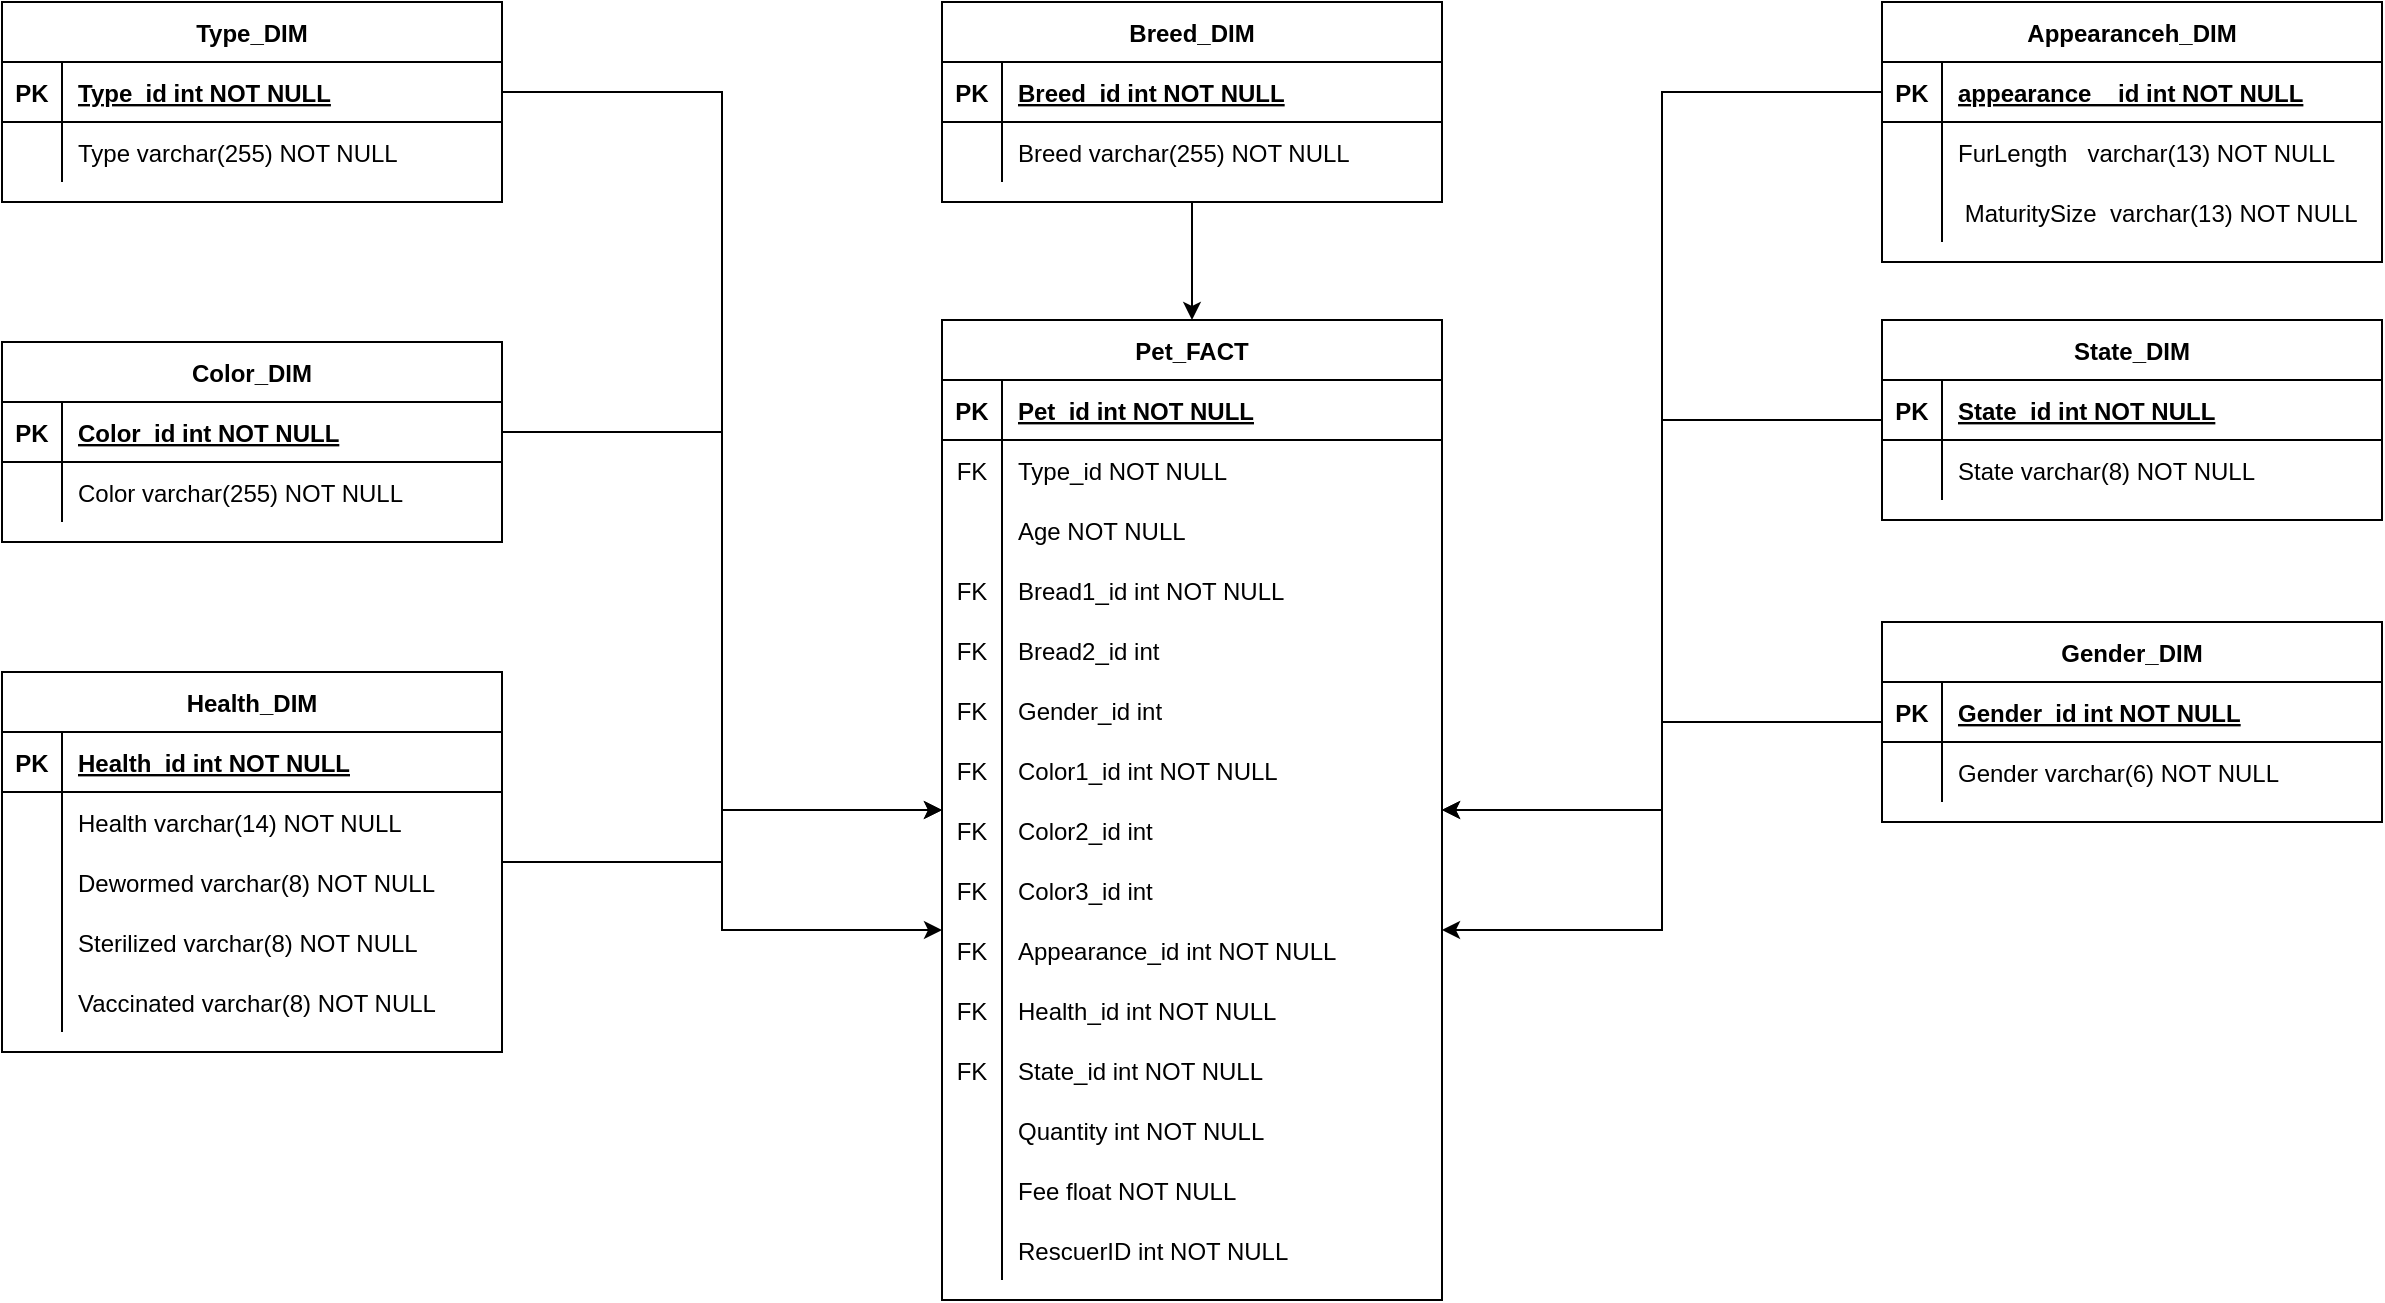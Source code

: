 <mxfile version="24.7.5">
  <diagram id="R2lEEEUBdFMjLlhIrx00" name="Page-1">
    <mxGraphModel dx="1290" dy="638" grid="1" gridSize="10" guides="1" tooltips="1" connect="1" arrows="1" fold="1" page="1" pageScale="1" pageWidth="850" pageHeight="1100" math="0" shadow="0" extFonts="Permanent Marker^https://fonts.googleapis.com/css?family=Permanent+Marker">
      <root>
        <mxCell id="0" />
        <mxCell id="1" parent="0" />
        <mxCell id="C-vyLk0tnHw3VtMMgP7b-23" value="Type_DIM" style="shape=table;startSize=30;container=1;collapsible=1;childLayout=tableLayout;fixedRows=1;rowLines=0;fontStyle=1;align=center;resizeLast=1;" parent="1" vertex="1">
          <mxGeometry x="120" y="120" width="250" height="100" as="geometry" />
        </mxCell>
        <mxCell id="C-vyLk0tnHw3VtMMgP7b-24" value="" style="shape=partialRectangle;collapsible=0;dropTarget=0;pointerEvents=0;fillColor=none;points=[[0,0.5],[1,0.5]];portConstraint=eastwest;top=0;left=0;right=0;bottom=1;" parent="C-vyLk0tnHw3VtMMgP7b-23" vertex="1">
          <mxGeometry y="30" width="250" height="30" as="geometry" />
        </mxCell>
        <mxCell id="C-vyLk0tnHw3VtMMgP7b-25" value="PK" style="shape=partialRectangle;overflow=hidden;connectable=0;fillColor=none;top=0;left=0;bottom=0;right=0;fontStyle=1;" parent="C-vyLk0tnHw3VtMMgP7b-24" vertex="1">
          <mxGeometry width="30" height="30" as="geometry">
            <mxRectangle width="30" height="30" as="alternateBounds" />
          </mxGeometry>
        </mxCell>
        <mxCell id="C-vyLk0tnHw3VtMMgP7b-26" value="Type_id int NOT NULL " style="shape=partialRectangle;overflow=hidden;connectable=0;fillColor=none;top=0;left=0;bottom=0;right=0;align=left;spacingLeft=6;fontStyle=5;" parent="C-vyLk0tnHw3VtMMgP7b-24" vertex="1">
          <mxGeometry x="30" width="220" height="30" as="geometry">
            <mxRectangle width="220" height="30" as="alternateBounds" />
          </mxGeometry>
        </mxCell>
        <mxCell id="C-vyLk0tnHw3VtMMgP7b-27" value="" style="shape=partialRectangle;collapsible=0;dropTarget=0;pointerEvents=0;fillColor=none;points=[[0,0.5],[1,0.5]];portConstraint=eastwest;top=0;left=0;right=0;bottom=0;" parent="C-vyLk0tnHw3VtMMgP7b-23" vertex="1">
          <mxGeometry y="60" width="250" height="30" as="geometry" />
        </mxCell>
        <mxCell id="C-vyLk0tnHw3VtMMgP7b-28" value="" style="shape=partialRectangle;overflow=hidden;connectable=0;fillColor=none;top=0;left=0;bottom=0;right=0;" parent="C-vyLk0tnHw3VtMMgP7b-27" vertex="1">
          <mxGeometry width="30" height="30" as="geometry">
            <mxRectangle width="30" height="30" as="alternateBounds" />
          </mxGeometry>
        </mxCell>
        <mxCell id="C-vyLk0tnHw3VtMMgP7b-29" value="Type varchar(255) NOT NULL" style="shape=partialRectangle;overflow=hidden;connectable=0;fillColor=none;top=0;left=0;bottom=0;right=0;align=left;spacingLeft=6;" parent="C-vyLk0tnHw3VtMMgP7b-27" vertex="1">
          <mxGeometry x="30" width="220" height="30" as="geometry">
            <mxRectangle width="220" height="30" as="alternateBounds" />
          </mxGeometry>
        </mxCell>
        <mxCell id="6Ek95U8u32_ljKrf8GFX-177" style="edgeStyle=orthogonalEdgeStyle;rounded=0;orthogonalLoop=1;jettySize=auto;html=1;" parent="1" source="6Ek95U8u32_ljKrf8GFX-4" target="6Ek95U8u32_ljKrf8GFX-74" edge="1">
          <mxGeometry relative="1" as="geometry" />
        </mxCell>
        <mxCell id="6Ek95U8u32_ljKrf8GFX-4" value="Breed_DIM" style="shape=table;startSize=30;container=1;collapsible=1;childLayout=tableLayout;fixedRows=1;rowLines=0;fontStyle=1;align=center;resizeLast=1;" parent="1" vertex="1">
          <mxGeometry x="590" y="120" width="250" height="100" as="geometry" />
        </mxCell>
        <mxCell id="6Ek95U8u32_ljKrf8GFX-5" value="" style="shape=partialRectangle;collapsible=0;dropTarget=0;pointerEvents=0;fillColor=none;points=[[0,0.5],[1,0.5]];portConstraint=eastwest;top=0;left=0;right=0;bottom=1;" parent="6Ek95U8u32_ljKrf8GFX-4" vertex="1">
          <mxGeometry y="30" width="250" height="30" as="geometry" />
        </mxCell>
        <mxCell id="6Ek95U8u32_ljKrf8GFX-6" value="PK" style="shape=partialRectangle;overflow=hidden;connectable=0;fillColor=none;top=0;left=0;bottom=0;right=0;fontStyle=1;" parent="6Ek95U8u32_ljKrf8GFX-5" vertex="1">
          <mxGeometry width="30" height="30" as="geometry">
            <mxRectangle width="30" height="30" as="alternateBounds" />
          </mxGeometry>
        </mxCell>
        <mxCell id="6Ek95U8u32_ljKrf8GFX-7" value="Breed_id int NOT NULL " style="shape=partialRectangle;overflow=hidden;connectable=0;fillColor=none;top=0;left=0;bottom=0;right=0;align=left;spacingLeft=6;fontStyle=5;" parent="6Ek95U8u32_ljKrf8GFX-5" vertex="1">
          <mxGeometry x="30" width="220" height="30" as="geometry">
            <mxRectangle width="220" height="30" as="alternateBounds" />
          </mxGeometry>
        </mxCell>
        <mxCell id="6Ek95U8u32_ljKrf8GFX-8" value="" style="shape=partialRectangle;collapsible=0;dropTarget=0;pointerEvents=0;fillColor=none;points=[[0,0.5],[1,0.5]];portConstraint=eastwest;top=0;left=0;right=0;bottom=0;" parent="6Ek95U8u32_ljKrf8GFX-4" vertex="1">
          <mxGeometry y="60" width="250" height="30" as="geometry" />
        </mxCell>
        <mxCell id="6Ek95U8u32_ljKrf8GFX-9" value="" style="shape=partialRectangle;overflow=hidden;connectable=0;fillColor=none;top=0;left=0;bottom=0;right=0;" parent="6Ek95U8u32_ljKrf8GFX-8" vertex="1">
          <mxGeometry width="30" height="30" as="geometry">
            <mxRectangle width="30" height="30" as="alternateBounds" />
          </mxGeometry>
        </mxCell>
        <mxCell id="6Ek95U8u32_ljKrf8GFX-10" value="Breed varchar(255) NOT NULL" style="shape=partialRectangle;overflow=hidden;connectable=0;fillColor=none;top=0;left=0;bottom=0;right=0;align=left;spacingLeft=6;" parent="6Ek95U8u32_ljKrf8GFX-8" vertex="1">
          <mxGeometry x="30" width="220" height="30" as="geometry">
            <mxRectangle width="220" height="30" as="alternateBounds" />
          </mxGeometry>
        </mxCell>
        <mxCell id="6Ek95U8u32_ljKrf8GFX-181" style="edgeStyle=orthogonalEdgeStyle;rounded=0;orthogonalLoop=1;jettySize=auto;html=1;" parent="1" source="6Ek95U8u32_ljKrf8GFX-11" target="6Ek95U8u32_ljKrf8GFX-74" edge="1">
          <mxGeometry relative="1" as="geometry" />
        </mxCell>
        <mxCell id="6Ek95U8u32_ljKrf8GFX-11" value="Gender_DIM" style="shape=table;startSize=30;container=1;collapsible=1;childLayout=tableLayout;fixedRows=1;rowLines=0;fontStyle=1;align=center;resizeLast=1;" parent="1" vertex="1">
          <mxGeometry x="1060" y="430" width="250" height="100" as="geometry" />
        </mxCell>
        <mxCell id="6Ek95U8u32_ljKrf8GFX-12" value="" style="shape=partialRectangle;collapsible=0;dropTarget=0;pointerEvents=0;fillColor=none;points=[[0,0.5],[1,0.5]];portConstraint=eastwest;top=0;left=0;right=0;bottom=1;" parent="6Ek95U8u32_ljKrf8GFX-11" vertex="1">
          <mxGeometry y="30" width="250" height="30" as="geometry" />
        </mxCell>
        <mxCell id="6Ek95U8u32_ljKrf8GFX-13" value="PK" style="shape=partialRectangle;overflow=hidden;connectable=0;fillColor=none;top=0;left=0;bottom=0;right=0;fontStyle=1;" parent="6Ek95U8u32_ljKrf8GFX-12" vertex="1">
          <mxGeometry width="30" height="30" as="geometry">
            <mxRectangle width="30" height="30" as="alternateBounds" />
          </mxGeometry>
        </mxCell>
        <mxCell id="6Ek95U8u32_ljKrf8GFX-14" value="Gender_id int NOT NULL " style="shape=partialRectangle;overflow=hidden;connectable=0;fillColor=none;top=0;left=0;bottom=0;right=0;align=left;spacingLeft=6;fontStyle=5;" parent="6Ek95U8u32_ljKrf8GFX-12" vertex="1">
          <mxGeometry x="30" width="220" height="30" as="geometry">
            <mxRectangle width="220" height="30" as="alternateBounds" />
          </mxGeometry>
        </mxCell>
        <mxCell id="6Ek95U8u32_ljKrf8GFX-15" value="" style="shape=partialRectangle;collapsible=0;dropTarget=0;pointerEvents=0;fillColor=none;points=[[0,0.5],[1,0.5]];portConstraint=eastwest;top=0;left=0;right=0;bottom=0;" parent="6Ek95U8u32_ljKrf8GFX-11" vertex="1">
          <mxGeometry y="60" width="250" height="30" as="geometry" />
        </mxCell>
        <mxCell id="6Ek95U8u32_ljKrf8GFX-16" value="" style="shape=partialRectangle;overflow=hidden;connectable=0;fillColor=none;top=0;left=0;bottom=0;right=0;" parent="6Ek95U8u32_ljKrf8GFX-15" vertex="1">
          <mxGeometry width="30" height="30" as="geometry">
            <mxRectangle width="30" height="30" as="alternateBounds" />
          </mxGeometry>
        </mxCell>
        <mxCell id="6Ek95U8u32_ljKrf8GFX-17" value="Gender varchar(6) NOT NULL" style="shape=partialRectangle;overflow=hidden;connectable=0;fillColor=none;top=0;left=0;bottom=0;right=0;align=left;spacingLeft=6;" parent="6Ek95U8u32_ljKrf8GFX-15" vertex="1">
          <mxGeometry x="30" width="220" height="30" as="geometry">
            <mxRectangle width="220" height="30" as="alternateBounds" />
          </mxGeometry>
        </mxCell>
        <mxCell id="6Ek95U8u32_ljKrf8GFX-18" value="Color_DIM" style="shape=table;startSize=30;container=1;collapsible=1;childLayout=tableLayout;fixedRows=1;rowLines=0;fontStyle=1;align=center;resizeLast=1;" parent="1" vertex="1">
          <mxGeometry x="120" y="290" width="250" height="100" as="geometry" />
        </mxCell>
        <mxCell id="6Ek95U8u32_ljKrf8GFX-19" value="" style="shape=partialRectangle;collapsible=0;dropTarget=0;pointerEvents=0;fillColor=none;points=[[0,0.5],[1,0.5]];portConstraint=eastwest;top=0;left=0;right=0;bottom=1;" parent="6Ek95U8u32_ljKrf8GFX-18" vertex="1">
          <mxGeometry y="30" width="250" height="30" as="geometry" />
        </mxCell>
        <mxCell id="6Ek95U8u32_ljKrf8GFX-20" value="PK" style="shape=partialRectangle;overflow=hidden;connectable=0;fillColor=none;top=0;left=0;bottom=0;right=0;fontStyle=1;" parent="6Ek95U8u32_ljKrf8GFX-19" vertex="1">
          <mxGeometry width="30" height="30" as="geometry">
            <mxRectangle width="30" height="30" as="alternateBounds" />
          </mxGeometry>
        </mxCell>
        <mxCell id="6Ek95U8u32_ljKrf8GFX-21" value="Color_id int NOT NULL " style="shape=partialRectangle;overflow=hidden;connectable=0;fillColor=none;top=0;left=0;bottom=0;right=0;align=left;spacingLeft=6;fontStyle=5;" parent="6Ek95U8u32_ljKrf8GFX-19" vertex="1">
          <mxGeometry x="30" width="220" height="30" as="geometry">
            <mxRectangle width="220" height="30" as="alternateBounds" />
          </mxGeometry>
        </mxCell>
        <mxCell id="6Ek95U8u32_ljKrf8GFX-22" value="" style="shape=partialRectangle;collapsible=0;dropTarget=0;pointerEvents=0;fillColor=none;points=[[0,0.5],[1,0.5]];portConstraint=eastwest;top=0;left=0;right=0;bottom=0;" parent="6Ek95U8u32_ljKrf8GFX-18" vertex="1">
          <mxGeometry y="60" width="250" height="30" as="geometry" />
        </mxCell>
        <mxCell id="6Ek95U8u32_ljKrf8GFX-23" value="" style="shape=partialRectangle;overflow=hidden;connectable=0;fillColor=none;top=0;left=0;bottom=0;right=0;" parent="6Ek95U8u32_ljKrf8GFX-22" vertex="1">
          <mxGeometry width="30" height="30" as="geometry">
            <mxRectangle width="30" height="30" as="alternateBounds" />
          </mxGeometry>
        </mxCell>
        <mxCell id="6Ek95U8u32_ljKrf8GFX-24" value="Color varchar(255) NOT NULL" style="shape=partialRectangle;overflow=hidden;connectable=0;fillColor=none;top=0;left=0;bottom=0;right=0;align=left;spacingLeft=6;" parent="6Ek95U8u32_ljKrf8GFX-22" vertex="1">
          <mxGeometry x="30" width="220" height="30" as="geometry">
            <mxRectangle width="220" height="30" as="alternateBounds" />
          </mxGeometry>
        </mxCell>
        <mxCell id="6Ek95U8u32_ljKrf8GFX-32" value="Appearanceh_DIM" style="shape=table;startSize=30;container=1;collapsible=1;childLayout=tableLayout;fixedRows=1;rowLines=0;fontStyle=1;align=center;resizeLast=1;" parent="1" vertex="1">
          <mxGeometry x="1060" y="120" width="250" height="130" as="geometry" />
        </mxCell>
        <mxCell id="6Ek95U8u32_ljKrf8GFX-33" value="" style="shape=partialRectangle;collapsible=0;dropTarget=0;pointerEvents=0;fillColor=none;points=[[0,0.5],[1,0.5]];portConstraint=eastwest;top=0;left=0;right=0;bottom=1;" parent="6Ek95U8u32_ljKrf8GFX-32" vertex="1">
          <mxGeometry y="30" width="250" height="30" as="geometry" />
        </mxCell>
        <mxCell id="6Ek95U8u32_ljKrf8GFX-34" value="PK" style="shape=partialRectangle;overflow=hidden;connectable=0;fillColor=none;top=0;left=0;bottom=0;right=0;fontStyle=1;" parent="6Ek95U8u32_ljKrf8GFX-33" vertex="1">
          <mxGeometry width="30" height="30" as="geometry">
            <mxRectangle width="30" height="30" as="alternateBounds" />
          </mxGeometry>
        </mxCell>
        <mxCell id="6Ek95U8u32_ljKrf8GFX-35" value="appearance  _id int NOT NULL " style="shape=partialRectangle;overflow=hidden;connectable=0;fillColor=none;top=0;left=0;bottom=0;right=0;align=left;spacingLeft=6;fontStyle=5;" parent="6Ek95U8u32_ljKrf8GFX-33" vertex="1">
          <mxGeometry x="30" width="220" height="30" as="geometry">
            <mxRectangle width="220" height="30" as="alternateBounds" />
          </mxGeometry>
        </mxCell>
        <mxCell id="6Ek95U8u32_ljKrf8GFX-36" value="" style="shape=partialRectangle;collapsible=0;dropTarget=0;pointerEvents=0;fillColor=none;points=[[0,0.5],[1,0.5]];portConstraint=eastwest;top=0;left=0;right=0;bottom=0;" parent="6Ek95U8u32_ljKrf8GFX-32" vertex="1">
          <mxGeometry y="60" width="250" height="30" as="geometry" />
        </mxCell>
        <mxCell id="6Ek95U8u32_ljKrf8GFX-37" value="" style="shape=partialRectangle;overflow=hidden;connectable=0;fillColor=none;top=0;left=0;bottom=0;right=0;" parent="6Ek95U8u32_ljKrf8GFX-36" vertex="1">
          <mxGeometry width="30" height="30" as="geometry">
            <mxRectangle width="30" height="30" as="alternateBounds" />
          </mxGeometry>
        </mxCell>
        <mxCell id="6Ek95U8u32_ljKrf8GFX-38" value="FurLength   varchar(13) NOT NULL" style="shape=partialRectangle;overflow=hidden;connectable=0;fillColor=none;top=0;left=0;bottom=0;right=0;align=left;spacingLeft=6;" parent="6Ek95U8u32_ljKrf8GFX-36" vertex="1">
          <mxGeometry x="30" width="220" height="30" as="geometry">
            <mxRectangle width="220" height="30" as="alternateBounds" />
          </mxGeometry>
        </mxCell>
        <mxCell id="VVNdpGiq6MqpgG6jhERR-14" value="" style="shape=partialRectangle;collapsible=0;dropTarget=0;pointerEvents=0;fillColor=none;points=[[0,0.5],[1,0.5]];portConstraint=eastwest;top=0;left=0;right=0;bottom=0;" parent="6Ek95U8u32_ljKrf8GFX-32" vertex="1">
          <mxGeometry y="90" width="250" height="30" as="geometry" />
        </mxCell>
        <mxCell id="VVNdpGiq6MqpgG6jhERR-15" value="" style="shape=partialRectangle;overflow=hidden;connectable=0;fillColor=none;top=0;left=0;bottom=0;right=0;" parent="VVNdpGiq6MqpgG6jhERR-14" vertex="1">
          <mxGeometry width="30" height="30" as="geometry">
            <mxRectangle width="30" height="30" as="alternateBounds" />
          </mxGeometry>
        </mxCell>
        <mxCell id="VVNdpGiq6MqpgG6jhERR-16" value=" MaturitySize  varchar(13) NOT NULL" style="shape=partialRectangle;overflow=hidden;connectable=0;fillColor=none;top=0;left=0;bottom=0;right=0;align=left;spacingLeft=6;" parent="VVNdpGiq6MqpgG6jhERR-14" vertex="1">
          <mxGeometry x="30" width="220" height="30" as="geometry">
            <mxRectangle width="220" height="30" as="alternateBounds" />
          </mxGeometry>
        </mxCell>
        <mxCell id="6Ek95U8u32_ljKrf8GFX-175" style="edgeStyle=orthogonalEdgeStyle;rounded=0;orthogonalLoop=1;jettySize=auto;html=1;" parent="1" source="6Ek95U8u32_ljKrf8GFX-60" target="6Ek95U8u32_ljKrf8GFX-74" edge="1">
          <mxGeometry relative="1" as="geometry" />
        </mxCell>
        <mxCell id="6Ek95U8u32_ljKrf8GFX-60" value="Health_DIM" style="shape=table;startSize=30;container=1;collapsible=1;childLayout=tableLayout;fixedRows=1;rowLines=0;fontStyle=1;align=center;resizeLast=1;" parent="1" vertex="1">
          <mxGeometry x="120" y="455" width="250" height="190" as="geometry" />
        </mxCell>
        <mxCell id="6Ek95U8u32_ljKrf8GFX-61" value="" style="shape=partialRectangle;collapsible=0;dropTarget=0;pointerEvents=0;fillColor=none;points=[[0,0.5],[1,0.5]];portConstraint=eastwest;top=0;left=0;right=0;bottom=1;" parent="6Ek95U8u32_ljKrf8GFX-60" vertex="1">
          <mxGeometry y="30" width="250" height="30" as="geometry" />
        </mxCell>
        <mxCell id="6Ek95U8u32_ljKrf8GFX-62" value="PK" style="shape=partialRectangle;overflow=hidden;connectable=0;fillColor=none;top=0;left=0;bottom=0;right=0;fontStyle=1;" parent="6Ek95U8u32_ljKrf8GFX-61" vertex="1">
          <mxGeometry width="30" height="30" as="geometry">
            <mxRectangle width="30" height="30" as="alternateBounds" />
          </mxGeometry>
        </mxCell>
        <mxCell id="6Ek95U8u32_ljKrf8GFX-63" value="Health_id int NOT NULL " style="shape=partialRectangle;overflow=hidden;connectable=0;fillColor=none;top=0;left=0;bottom=0;right=0;align=left;spacingLeft=6;fontStyle=5;" parent="6Ek95U8u32_ljKrf8GFX-61" vertex="1">
          <mxGeometry x="30" width="220" height="30" as="geometry">
            <mxRectangle width="220" height="30" as="alternateBounds" />
          </mxGeometry>
        </mxCell>
        <mxCell id="6Ek95U8u32_ljKrf8GFX-64" value="" style="shape=partialRectangle;collapsible=0;dropTarget=0;pointerEvents=0;fillColor=none;points=[[0,0.5],[1,0.5]];portConstraint=eastwest;top=0;left=0;right=0;bottom=0;" parent="6Ek95U8u32_ljKrf8GFX-60" vertex="1">
          <mxGeometry y="60" width="250" height="30" as="geometry" />
        </mxCell>
        <mxCell id="6Ek95U8u32_ljKrf8GFX-65" value="" style="shape=partialRectangle;overflow=hidden;connectable=0;fillColor=none;top=0;left=0;bottom=0;right=0;" parent="6Ek95U8u32_ljKrf8GFX-64" vertex="1">
          <mxGeometry width="30" height="30" as="geometry">
            <mxRectangle width="30" height="30" as="alternateBounds" />
          </mxGeometry>
        </mxCell>
        <mxCell id="6Ek95U8u32_ljKrf8GFX-66" value="Health varchar(14) NOT NULL" style="shape=partialRectangle;overflow=hidden;connectable=0;fillColor=none;top=0;left=0;bottom=0;right=0;align=left;spacingLeft=6;" parent="6Ek95U8u32_ljKrf8GFX-64" vertex="1">
          <mxGeometry x="30" width="220" height="30" as="geometry">
            <mxRectangle width="220" height="30" as="alternateBounds" />
          </mxGeometry>
        </mxCell>
        <mxCell id="VVNdpGiq6MqpgG6jhERR-1" value="" style="shape=partialRectangle;collapsible=0;dropTarget=0;pointerEvents=0;fillColor=none;points=[[0,0.5],[1,0.5]];portConstraint=eastwest;top=0;left=0;right=0;bottom=0;" parent="6Ek95U8u32_ljKrf8GFX-60" vertex="1">
          <mxGeometry y="90" width="250" height="30" as="geometry" />
        </mxCell>
        <mxCell id="VVNdpGiq6MqpgG6jhERR-2" value="" style="shape=partialRectangle;overflow=hidden;connectable=0;fillColor=none;top=0;left=0;bottom=0;right=0;" parent="VVNdpGiq6MqpgG6jhERR-1" vertex="1">
          <mxGeometry width="30" height="30" as="geometry">
            <mxRectangle width="30" height="30" as="alternateBounds" />
          </mxGeometry>
        </mxCell>
        <mxCell id="VVNdpGiq6MqpgG6jhERR-3" value="Dewormed varchar(8) NOT NULL" style="shape=partialRectangle;overflow=hidden;connectable=0;fillColor=none;top=0;left=0;bottom=0;right=0;align=left;spacingLeft=6;" parent="VVNdpGiq6MqpgG6jhERR-1" vertex="1">
          <mxGeometry x="30" width="220" height="30" as="geometry">
            <mxRectangle width="220" height="30" as="alternateBounds" />
          </mxGeometry>
        </mxCell>
        <mxCell id="VVNdpGiq6MqpgG6jhERR-4" value="" style="shape=partialRectangle;collapsible=0;dropTarget=0;pointerEvents=0;fillColor=none;points=[[0,0.5],[1,0.5]];portConstraint=eastwest;top=0;left=0;right=0;bottom=0;" parent="6Ek95U8u32_ljKrf8GFX-60" vertex="1">
          <mxGeometry y="120" width="250" height="30" as="geometry" />
        </mxCell>
        <mxCell id="VVNdpGiq6MqpgG6jhERR-5" value="" style="shape=partialRectangle;overflow=hidden;connectable=0;fillColor=none;top=0;left=0;bottom=0;right=0;" parent="VVNdpGiq6MqpgG6jhERR-4" vertex="1">
          <mxGeometry width="30" height="30" as="geometry">
            <mxRectangle width="30" height="30" as="alternateBounds" />
          </mxGeometry>
        </mxCell>
        <mxCell id="VVNdpGiq6MqpgG6jhERR-6" value="Sterilized varchar(8) NOT NULL" style="shape=partialRectangle;overflow=hidden;connectable=0;fillColor=none;top=0;left=0;bottom=0;right=0;align=left;spacingLeft=6;" parent="VVNdpGiq6MqpgG6jhERR-4" vertex="1">
          <mxGeometry x="30" width="220" height="30" as="geometry">
            <mxRectangle width="220" height="30" as="alternateBounds" />
          </mxGeometry>
        </mxCell>
        <mxCell id="VVNdpGiq6MqpgG6jhERR-18" value="" style="shape=partialRectangle;collapsible=0;dropTarget=0;pointerEvents=0;fillColor=none;points=[[0,0.5],[1,0.5]];portConstraint=eastwest;top=0;left=0;right=0;bottom=0;" parent="6Ek95U8u32_ljKrf8GFX-60" vertex="1">
          <mxGeometry y="150" width="250" height="30" as="geometry" />
        </mxCell>
        <mxCell id="VVNdpGiq6MqpgG6jhERR-19" value="" style="shape=partialRectangle;overflow=hidden;connectable=0;fillColor=none;top=0;left=0;bottom=0;right=0;" parent="VVNdpGiq6MqpgG6jhERR-18" vertex="1">
          <mxGeometry width="30" height="30" as="geometry">
            <mxRectangle width="30" height="30" as="alternateBounds" />
          </mxGeometry>
        </mxCell>
        <mxCell id="VVNdpGiq6MqpgG6jhERR-20" value="Vaccinated varchar(8) NOT NULL" style="shape=partialRectangle;overflow=hidden;connectable=0;fillColor=none;top=0;left=0;bottom=0;right=0;align=left;spacingLeft=6;" parent="VVNdpGiq6MqpgG6jhERR-18" vertex="1">
          <mxGeometry x="30" width="220" height="30" as="geometry">
            <mxRectangle width="220" height="30" as="alternateBounds" />
          </mxGeometry>
        </mxCell>
        <mxCell id="VVNdpGiq6MqpgG6jhERR-17" style="edgeStyle=orthogonalEdgeStyle;rounded=0;orthogonalLoop=1;jettySize=auto;html=1;" parent="1" source="6Ek95U8u32_ljKrf8GFX-67" target="6Ek95U8u32_ljKrf8GFX-74" edge="1">
          <mxGeometry relative="1" as="geometry" />
        </mxCell>
        <mxCell id="6Ek95U8u32_ljKrf8GFX-67" value="State_DIM" style="shape=table;startSize=30;container=1;collapsible=1;childLayout=tableLayout;fixedRows=1;rowLines=0;fontStyle=1;align=center;resizeLast=1;" parent="1" vertex="1">
          <mxGeometry x="1060" y="279" width="250" height="100" as="geometry" />
        </mxCell>
        <mxCell id="6Ek95U8u32_ljKrf8GFX-68" value="" style="shape=partialRectangle;collapsible=0;dropTarget=0;pointerEvents=0;fillColor=none;points=[[0,0.5],[1,0.5]];portConstraint=eastwest;top=0;left=0;right=0;bottom=1;" parent="6Ek95U8u32_ljKrf8GFX-67" vertex="1">
          <mxGeometry y="30" width="250" height="30" as="geometry" />
        </mxCell>
        <mxCell id="6Ek95U8u32_ljKrf8GFX-69" value="PK" style="shape=partialRectangle;overflow=hidden;connectable=0;fillColor=none;top=0;left=0;bottom=0;right=0;fontStyle=1;" parent="6Ek95U8u32_ljKrf8GFX-68" vertex="1">
          <mxGeometry width="30" height="30" as="geometry">
            <mxRectangle width="30" height="30" as="alternateBounds" />
          </mxGeometry>
        </mxCell>
        <mxCell id="6Ek95U8u32_ljKrf8GFX-70" value="State_id int NOT NULL " style="shape=partialRectangle;overflow=hidden;connectable=0;fillColor=none;top=0;left=0;bottom=0;right=0;align=left;spacingLeft=6;fontStyle=5;" parent="6Ek95U8u32_ljKrf8GFX-68" vertex="1">
          <mxGeometry x="30" width="220" height="30" as="geometry">
            <mxRectangle width="220" height="30" as="alternateBounds" />
          </mxGeometry>
        </mxCell>
        <mxCell id="6Ek95U8u32_ljKrf8GFX-71" value="" style="shape=partialRectangle;collapsible=0;dropTarget=0;pointerEvents=0;fillColor=none;points=[[0,0.5],[1,0.5]];portConstraint=eastwest;top=0;left=0;right=0;bottom=0;" parent="6Ek95U8u32_ljKrf8GFX-67" vertex="1">
          <mxGeometry y="60" width="250" height="30" as="geometry" />
        </mxCell>
        <mxCell id="6Ek95U8u32_ljKrf8GFX-72" value="" style="shape=partialRectangle;overflow=hidden;connectable=0;fillColor=none;top=0;left=0;bottom=0;right=0;" parent="6Ek95U8u32_ljKrf8GFX-71" vertex="1">
          <mxGeometry width="30" height="30" as="geometry">
            <mxRectangle width="30" height="30" as="alternateBounds" />
          </mxGeometry>
        </mxCell>
        <mxCell id="6Ek95U8u32_ljKrf8GFX-73" value="State varchar(8) NOT NULL" style="shape=partialRectangle;overflow=hidden;connectable=0;fillColor=none;top=0;left=0;bottom=0;right=0;align=left;spacingLeft=6;" parent="6Ek95U8u32_ljKrf8GFX-71" vertex="1">
          <mxGeometry x="30" width="220" height="30" as="geometry">
            <mxRectangle width="220" height="30" as="alternateBounds" />
          </mxGeometry>
        </mxCell>
        <mxCell id="6Ek95U8u32_ljKrf8GFX-74" value="Pet_FACT" style="shape=table;startSize=30;container=1;collapsible=1;childLayout=tableLayout;fixedRows=1;rowLines=0;fontStyle=1;align=center;resizeLast=1;" parent="1" vertex="1">
          <mxGeometry x="590" y="279" width="250" height="490" as="geometry" />
        </mxCell>
        <mxCell id="6Ek95U8u32_ljKrf8GFX-75" value="" style="shape=partialRectangle;collapsible=0;dropTarget=0;pointerEvents=0;fillColor=none;points=[[0,0.5],[1,0.5]];portConstraint=eastwest;top=0;left=0;right=0;bottom=1;" parent="6Ek95U8u32_ljKrf8GFX-74" vertex="1">
          <mxGeometry y="30" width="250" height="30" as="geometry" />
        </mxCell>
        <mxCell id="6Ek95U8u32_ljKrf8GFX-76" value="PK" style="shape=partialRectangle;overflow=hidden;connectable=0;fillColor=none;top=0;left=0;bottom=0;right=0;fontStyle=1;" parent="6Ek95U8u32_ljKrf8GFX-75" vertex="1">
          <mxGeometry width="30" height="30" as="geometry">
            <mxRectangle width="30" height="30" as="alternateBounds" />
          </mxGeometry>
        </mxCell>
        <mxCell id="6Ek95U8u32_ljKrf8GFX-77" value="Pet_id int NOT NULL " style="shape=partialRectangle;overflow=hidden;connectable=0;fillColor=none;top=0;left=0;bottom=0;right=0;align=left;spacingLeft=6;fontStyle=5;" parent="6Ek95U8u32_ljKrf8GFX-75" vertex="1">
          <mxGeometry x="30" width="220" height="30" as="geometry">
            <mxRectangle width="220" height="30" as="alternateBounds" />
          </mxGeometry>
        </mxCell>
        <mxCell id="6Ek95U8u32_ljKrf8GFX-78" value="" style="shape=partialRectangle;collapsible=0;dropTarget=0;pointerEvents=0;fillColor=none;points=[[0,0.5],[1,0.5]];portConstraint=eastwest;top=0;left=0;right=0;bottom=0;" parent="6Ek95U8u32_ljKrf8GFX-74" vertex="1">
          <mxGeometry y="60" width="250" height="30" as="geometry" />
        </mxCell>
        <mxCell id="6Ek95U8u32_ljKrf8GFX-79" value="FK" style="shape=partialRectangle;overflow=hidden;connectable=0;fillColor=none;top=0;left=0;bottom=0;right=0;" parent="6Ek95U8u32_ljKrf8GFX-78" vertex="1">
          <mxGeometry width="30" height="30" as="geometry">
            <mxRectangle width="30" height="30" as="alternateBounds" />
          </mxGeometry>
        </mxCell>
        <mxCell id="6Ek95U8u32_ljKrf8GFX-80" value="Type_id NOT NULL" style="shape=partialRectangle;overflow=hidden;connectable=0;fillColor=none;top=0;left=0;bottom=0;right=0;align=left;spacingLeft=6;" parent="6Ek95U8u32_ljKrf8GFX-78" vertex="1">
          <mxGeometry x="30" width="220" height="30" as="geometry">
            <mxRectangle width="220" height="30" as="alternateBounds" />
          </mxGeometry>
        </mxCell>
        <mxCell id="6Ek95U8u32_ljKrf8GFX-81" value="" style="shape=partialRectangle;collapsible=0;dropTarget=0;pointerEvents=0;fillColor=none;points=[[0,0.5],[1,0.5]];portConstraint=eastwest;top=0;left=0;right=0;bottom=0;" parent="6Ek95U8u32_ljKrf8GFX-74" vertex="1">
          <mxGeometry y="90" width="250" height="30" as="geometry" />
        </mxCell>
        <mxCell id="6Ek95U8u32_ljKrf8GFX-82" value="" style="shape=partialRectangle;overflow=hidden;connectable=0;fillColor=none;top=0;left=0;bottom=0;right=0;" parent="6Ek95U8u32_ljKrf8GFX-81" vertex="1">
          <mxGeometry width="30" height="30" as="geometry">
            <mxRectangle width="30" height="30" as="alternateBounds" />
          </mxGeometry>
        </mxCell>
        <mxCell id="6Ek95U8u32_ljKrf8GFX-83" value="Age NOT NULL" style="shape=partialRectangle;overflow=hidden;connectable=0;fillColor=none;top=0;left=0;bottom=0;right=0;align=left;spacingLeft=6;" parent="6Ek95U8u32_ljKrf8GFX-81" vertex="1">
          <mxGeometry x="30" width="220" height="30" as="geometry">
            <mxRectangle width="220" height="30" as="alternateBounds" />
          </mxGeometry>
        </mxCell>
        <mxCell id="6Ek95U8u32_ljKrf8GFX-84" value="" style="shape=partialRectangle;collapsible=0;dropTarget=0;pointerEvents=0;fillColor=none;points=[[0,0.5],[1,0.5]];portConstraint=eastwest;top=0;left=0;right=0;bottom=0;" parent="6Ek95U8u32_ljKrf8GFX-74" vertex="1">
          <mxGeometry y="120" width="250" height="30" as="geometry" />
        </mxCell>
        <mxCell id="6Ek95U8u32_ljKrf8GFX-85" value="FK" style="shape=partialRectangle;overflow=hidden;connectable=0;fillColor=none;top=0;left=0;bottom=0;right=0;" parent="6Ek95U8u32_ljKrf8GFX-84" vertex="1">
          <mxGeometry width="30" height="30" as="geometry">
            <mxRectangle width="30" height="30" as="alternateBounds" />
          </mxGeometry>
        </mxCell>
        <mxCell id="6Ek95U8u32_ljKrf8GFX-86" value="Bread1_id int NOT NULL" style="shape=partialRectangle;overflow=hidden;connectable=0;fillColor=none;top=0;left=0;bottom=0;right=0;align=left;spacingLeft=6;" parent="6Ek95U8u32_ljKrf8GFX-84" vertex="1">
          <mxGeometry x="30" width="220" height="30" as="geometry">
            <mxRectangle width="220" height="30" as="alternateBounds" />
          </mxGeometry>
        </mxCell>
        <mxCell id="6Ek95U8u32_ljKrf8GFX-87" value="" style="shape=partialRectangle;collapsible=0;dropTarget=0;pointerEvents=0;fillColor=none;points=[[0,0.5],[1,0.5]];portConstraint=eastwest;top=0;left=0;right=0;bottom=0;" parent="6Ek95U8u32_ljKrf8GFX-74" vertex="1">
          <mxGeometry y="150" width="250" height="30" as="geometry" />
        </mxCell>
        <mxCell id="6Ek95U8u32_ljKrf8GFX-88" value="FK" style="shape=partialRectangle;overflow=hidden;connectable=0;fillColor=none;top=0;left=0;bottom=0;right=0;" parent="6Ek95U8u32_ljKrf8GFX-87" vertex="1">
          <mxGeometry width="30" height="30" as="geometry">
            <mxRectangle width="30" height="30" as="alternateBounds" />
          </mxGeometry>
        </mxCell>
        <mxCell id="6Ek95U8u32_ljKrf8GFX-89" value="Bread2_id int " style="shape=partialRectangle;overflow=hidden;connectable=0;fillColor=none;top=0;left=0;bottom=0;right=0;align=left;spacingLeft=6;" parent="6Ek95U8u32_ljKrf8GFX-87" vertex="1">
          <mxGeometry x="30" width="220" height="30" as="geometry">
            <mxRectangle width="220" height="30" as="alternateBounds" />
          </mxGeometry>
        </mxCell>
        <mxCell id="6Ek95U8u32_ljKrf8GFX-90" value="" style="shape=partialRectangle;collapsible=0;dropTarget=0;pointerEvents=0;fillColor=none;points=[[0,0.5],[1,0.5]];portConstraint=eastwest;top=0;left=0;right=0;bottom=0;" parent="6Ek95U8u32_ljKrf8GFX-74" vertex="1">
          <mxGeometry y="180" width="250" height="30" as="geometry" />
        </mxCell>
        <mxCell id="6Ek95U8u32_ljKrf8GFX-91" value="FK" style="shape=partialRectangle;overflow=hidden;connectable=0;fillColor=none;top=0;left=0;bottom=0;right=0;" parent="6Ek95U8u32_ljKrf8GFX-90" vertex="1">
          <mxGeometry width="30" height="30" as="geometry">
            <mxRectangle width="30" height="30" as="alternateBounds" />
          </mxGeometry>
        </mxCell>
        <mxCell id="6Ek95U8u32_ljKrf8GFX-92" value="Gender_id int " style="shape=partialRectangle;overflow=hidden;connectable=0;fillColor=none;top=0;left=0;bottom=0;right=0;align=left;spacingLeft=6;" parent="6Ek95U8u32_ljKrf8GFX-90" vertex="1">
          <mxGeometry x="30" width="220" height="30" as="geometry">
            <mxRectangle width="220" height="30" as="alternateBounds" />
          </mxGeometry>
        </mxCell>
        <mxCell id="6Ek95U8u32_ljKrf8GFX-93" value="" style="shape=partialRectangle;collapsible=0;dropTarget=0;pointerEvents=0;fillColor=none;points=[[0,0.5],[1,0.5]];portConstraint=eastwest;top=0;left=0;right=0;bottom=0;" parent="6Ek95U8u32_ljKrf8GFX-74" vertex="1">
          <mxGeometry y="210" width="250" height="30" as="geometry" />
        </mxCell>
        <mxCell id="6Ek95U8u32_ljKrf8GFX-94" value="FK" style="shape=partialRectangle;overflow=hidden;connectable=0;fillColor=none;top=0;left=0;bottom=0;right=0;" parent="6Ek95U8u32_ljKrf8GFX-93" vertex="1">
          <mxGeometry width="30" height="30" as="geometry">
            <mxRectangle width="30" height="30" as="alternateBounds" />
          </mxGeometry>
        </mxCell>
        <mxCell id="6Ek95U8u32_ljKrf8GFX-95" value="Color1_id int NOT NULL" style="shape=partialRectangle;overflow=hidden;connectable=0;fillColor=none;top=0;left=0;bottom=0;right=0;align=left;spacingLeft=6;" parent="6Ek95U8u32_ljKrf8GFX-93" vertex="1">
          <mxGeometry x="30" width="220" height="30" as="geometry">
            <mxRectangle width="220" height="30" as="alternateBounds" />
          </mxGeometry>
        </mxCell>
        <mxCell id="6Ek95U8u32_ljKrf8GFX-96" value="" style="shape=partialRectangle;collapsible=0;dropTarget=0;pointerEvents=0;fillColor=none;points=[[0,0.5],[1,0.5]];portConstraint=eastwest;top=0;left=0;right=0;bottom=0;" parent="6Ek95U8u32_ljKrf8GFX-74" vertex="1">
          <mxGeometry y="240" width="250" height="30" as="geometry" />
        </mxCell>
        <mxCell id="6Ek95U8u32_ljKrf8GFX-97" value="FK" style="shape=partialRectangle;overflow=hidden;connectable=0;fillColor=none;top=0;left=0;bottom=0;right=0;" parent="6Ek95U8u32_ljKrf8GFX-96" vertex="1">
          <mxGeometry width="30" height="30" as="geometry">
            <mxRectangle width="30" height="30" as="alternateBounds" />
          </mxGeometry>
        </mxCell>
        <mxCell id="6Ek95U8u32_ljKrf8GFX-98" value="Color2_id int " style="shape=partialRectangle;overflow=hidden;connectable=0;fillColor=none;top=0;left=0;bottom=0;right=0;align=left;spacingLeft=6;" parent="6Ek95U8u32_ljKrf8GFX-96" vertex="1">
          <mxGeometry x="30" width="220" height="30" as="geometry">
            <mxRectangle width="220" height="30" as="alternateBounds" />
          </mxGeometry>
        </mxCell>
        <mxCell id="6Ek95U8u32_ljKrf8GFX-99" value="" style="shape=partialRectangle;collapsible=0;dropTarget=0;pointerEvents=0;fillColor=none;points=[[0,0.5],[1,0.5]];portConstraint=eastwest;top=0;left=0;right=0;bottom=0;" parent="6Ek95U8u32_ljKrf8GFX-74" vertex="1">
          <mxGeometry y="270" width="250" height="30" as="geometry" />
        </mxCell>
        <mxCell id="6Ek95U8u32_ljKrf8GFX-100" value="FK" style="shape=partialRectangle;overflow=hidden;connectable=0;fillColor=none;top=0;left=0;bottom=0;right=0;" parent="6Ek95U8u32_ljKrf8GFX-99" vertex="1">
          <mxGeometry width="30" height="30" as="geometry">
            <mxRectangle width="30" height="30" as="alternateBounds" />
          </mxGeometry>
        </mxCell>
        <mxCell id="6Ek95U8u32_ljKrf8GFX-101" value="Color3_id int " style="shape=partialRectangle;overflow=hidden;connectable=0;fillColor=none;top=0;left=0;bottom=0;right=0;align=left;spacingLeft=6;" parent="6Ek95U8u32_ljKrf8GFX-99" vertex="1">
          <mxGeometry x="30" width="220" height="30" as="geometry">
            <mxRectangle width="220" height="30" as="alternateBounds" />
          </mxGeometry>
        </mxCell>
        <mxCell id="6Ek95U8u32_ljKrf8GFX-102" value="" style="shape=partialRectangle;collapsible=0;dropTarget=0;pointerEvents=0;fillColor=none;points=[[0,0.5],[1,0.5]];portConstraint=eastwest;top=0;left=0;right=0;bottom=0;" parent="6Ek95U8u32_ljKrf8GFX-74" vertex="1">
          <mxGeometry y="300" width="250" height="30" as="geometry" />
        </mxCell>
        <mxCell id="6Ek95U8u32_ljKrf8GFX-103" value="FK" style="shape=partialRectangle;overflow=hidden;connectable=0;fillColor=none;top=0;left=0;bottom=0;right=0;" parent="6Ek95U8u32_ljKrf8GFX-102" vertex="1">
          <mxGeometry width="30" height="30" as="geometry">
            <mxRectangle width="30" height="30" as="alternateBounds" />
          </mxGeometry>
        </mxCell>
        <mxCell id="6Ek95U8u32_ljKrf8GFX-104" value="Appearance_id int NOT NULL" style="shape=partialRectangle;overflow=hidden;connectable=0;fillColor=none;top=0;left=0;bottom=0;right=0;align=left;spacingLeft=6;" parent="6Ek95U8u32_ljKrf8GFX-102" vertex="1">
          <mxGeometry x="30" width="220" height="30" as="geometry">
            <mxRectangle width="220" height="30" as="alternateBounds" />
          </mxGeometry>
        </mxCell>
        <mxCell id="6Ek95U8u32_ljKrf8GFX-157" value="" style="shape=partialRectangle;collapsible=0;dropTarget=0;pointerEvents=0;fillColor=none;points=[[0,0.5],[1,0.5]];portConstraint=eastwest;top=0;left=0;right=0;bottom=0;" parent="6Ek95U8u32_ljKrf8GFX-74" vertex="1">
          <mxGeometry y="330" width="250" height="30" as="geometry" />
        </mxCell>
        <mxCell id="6Ek95U8u32_ljKrf8GFX-158" value="FK" style="shape=partialRectangle;overflow=hidden;connectable=0;fillColor=none;top=0;left=0;bottom=0;right=0;" parent="6Ek95U8u32_ljKrf8GFX-157" vertex="1">
          <mxGeometry width="30" height="30" as="geometry">
            <mxRectangle width="30" height="30" as="alternateBounds" />
          </mxGeometry>
        </mxCell>
        <mxCell id="6Ek95U8u32_ljKrf8GFX-159" value="Health_id int NOT NULL" style="shape=partialRectangle;overflow=hidden;connectable=0;fillColor=none;top=0;left=0;bottom=0;right=0;align=left;spacingLeft=6;" parent="6Ek95U8u32_ljKrf8GFX-157" vertex="1">
          <mxGeometry x="30" width="220" height="30" as="geometry">
            <mxRectangle width="220" height="30" as="alternateBounds" />
          </mxGeometry>
        </mxCell>
        <mxCell id="6Ek95U8u32_ljKrf8GFX-160" value="" style="shape=partialRectangle;collapsible=0;dropTarget=0;pointerEvents=0;fillColor=none;points=[[0,0.5],[1,0.5]];portConstraint=eastwest;top=0;left=0;right=0;bottom=0;" parent="6Ek95U8u32_ljKrf8GFX-74" vertex="1">
          <mxGeometry y="360" width="250" height="30" as="geometry" />
        </mxCell>
        <mxCell id="6Ek95U8u32_ljKrf8GFX-161" value="FK" style="shape=partialRectangle;overflow=hidden;connectable=0;fillColor=none;top=0;left=0;bottom=0;right=0;" parent="6Ek95U8u32_ljKrf8GFX-160" vertex="1">
          <mxGeometry width="30" height="30" as="geometry">
            <mxRectangle width="30" height="30" as="alternateBounds" />
          </mxGeometry>
        </mxCell>
        <mxCell id="6Ek95U8u32_ljKrf8GFX-162" value="State_id int NOT NULL" style="shape=partialRectangle;overflow=hidden;connectable=0;fillColor=none;top=0;left=0;bottom=0;right=0;align=left;spacingLeft=6;" parent="6Ek95U8u32_ljKrf8GFX-160" vertex="1">
          <mxGeometry x="30" width="220" height="30" as="geometry">
            <mxRectangle width="220" height="30" as="alternateBounds" />
          </mxGeometry>
        </mxCell>
        <mxCell id="6Ek95U8u32_ljKrf8GFX-163" value="" style="shape=partialRectangle;collapsible=0;dropTarget=0;pointerEvents=0;fillColor=none;points=[[0,0.5],[1,0.5]];portConstraint=eastwest;top=0;left=0;right=0;bottom=0;" parent="6Ek95U8u32_ljKrf8GFX-74" vertex="1">
          <mxGeometry y="390" width="250" height="30" as="geometry" />
        </mxCell>
        <mxCell id="6Ek95U8u32_ljKrf8GFX-164" value="" style="shape=partialRectangle;overflow=hidden;connectable=0;fillColor=none;top=0;left=0;bottom=0;right=0;" parent="6Ek95U8u32_ljKrf8GFX-163" vertex="1">
          <mxGeometry width="30" height="30" as="geometry">
            <mxRectangle width="30" height="30" as="alternateBounds" />
          </mxGeometry>
        </mxCell>
        <mxCell id="6Ek95U8u32_ljKrf8GFX-165" value="Quantity int NOT NULL" style="shape=partialRectangle;overflow=hidden;connectable=0;fillColor=none;top=0;left=0;bottom=0;right=0;align=left;spacingLeft=6;" parent="6Ek95U8u32_ljKrf8GFX-163" vertex="1">
          <mxGeometry x="30" width="220" height="30" as="geometry">
            <mxRectangle width="220" height="30" as="alternateBounds" />
          </mxGeometry>
        </mxCell>
        <mxCell id="6Ek95U8u32_ljKrf8GFX-166" value="" style="shape=partialRectangle;collapsible=0;dropTarget=0;pointerEvents=0;fillColor=none;points=[[0,0.5],[1,0.5]];portConstraint=eastwest;top=0;left=0;right=0;bottom=0;" parent="6Ek95U8u32_ljKrf8GFX-74" vertex="1">
          <mxGeometry y="420" width="250" height="30" as="geometry" />
        </mxCell>
        <mxCell id="6Ek95U8u32_ljKrf8GFX-167" value="" style="shape=partialRectangle;overflow=hidden;connectable=0;fillColor=none;top=0;left=0;bottom=0;right=0;" parent="6Ek95U8u32_ljKrf8GFX-166" vertex="1">
          <mxGeometry width="30" height="30" as="geometry">
            <mxRectangle width="30" height="30" as="alternateBounds" />
          </mxGeometry>
        </mxCell>
        <mxCell id="6Ek95U8u32_ljKrf8GFX-168" value="Fee float NOT NULL" style="shape=partialRectangle;overflow=hidden;connectable=0;fillColor=none;top=0;left=0;bottom=0;right=0;align=left;spacingLeft=6;" parent="6Ek95U8u32_ljKrf8GFX-166" vertex="1">
          <mxGeometry x="30" width="220" height="30" as="geometry">
            <mxRectangle width="220" height="30" as="alternateBounds" />
          </mxGeometry>
        </mxCell>
        <mxCell id="6Ek95U8u32_ljKrf8GFX-169" value="" style="shape=partialRectangle;collapsible=0;dropTarget=0;pointerEvents=0;fillColor=none;points=[[0,0.5],[1,0.5]];portConstraint=eastwest;top=0;left=0;right=0;bottom=0;" parent="6Ek95U8u32_ljKrf8GFX-74" vertex="1">
          <mxGeometry y="450" width="250" height="30" as="geometry" />
        </mxCell>
        <mxCell id="6Ek95U8u32_ljKrf8GFX-170" value="" style="shape=partialRectangle;overflow=hidden;connectable=0;fillColor=none;top=0;left=0;bottom=0;right=0;" parent="6Ek95U8u32_ljKrf8GFX-169" vertex="1">
          <mxGeometry width="30" height="30" as="geometry">
            <mxRectangle width="30" height="30" as="alternateBounds" />
          </mxGeometry>
        </mxCell>
        <mxCell id="6Ek95U8u32_ljKrf8GFX-171" value="RescuerID int NOT NULL" style="shape=partialRectangle;overflow=hidden;connectable=0;fillColor=none;top=0;left=0;bottom=0;right=0;align=left;spacingLeft=6;" parent="6Ek95U8u32_ljKrf8GFX-169" vertex="1">
          <mxGeometry x="30" width="220" height="30" as="geometry">
            <mxRectangle width="220" height="30" as="alternateBounds" />
          </mxGeometry>
        </mxCell>
        <mxCell id="6Ek95U8u32_ljKrf8GFX-172" style="edgeStyle=orthogonalEdgeStyle;rounded=0;orthogonalLoop=1;jettySize=auto;html=1;exitX=1;exitY=0.5;exitDx=0;exitDy=0;" parent="1" source="C-vyLk0tnHw3VtMMgP7b-24" target="6Ek95U8u32_ljKrf8GFX-74" edge="1">
          <mxGeometry relative="1" as="geometry">
            <Array as="points">
              <mxPoint x="480" y="165" />
              <mxPoint x="480" y="584" />
            </Array>
          </mxGeometry>
        </mxCell>
        <mxCell id="6Ek95U8u32_ljKrf8GFX-173" style="edgeStyle=orthogonalEdgeStyle;rounded=0;orthogonalLoop=1;jettySize=auto;html=1;exitX=1;exitY=0.5;exitDx=0;exitDy=0;" parent="1" source="6Ek95U8u32_ljKrf8GFX-19" target="6Ek95U8u32_ljKrf8GFX-74" edge="1">
          <mxGeometry relative="1" as="geometry" />
        </mxCell>
        <mxCell id="6Ek95U8u32_ljKrf8GFX-178" style="edgeStyle=orthogonalEdgeStyle;rounded=0;orthogonalLoop=1;jettySize=auto;html=1;" parent="1" source="6Ek95U8u32_ljKrf8GFX-33" target="6Ek95U8u32_ljKrf8GFX-74" edge="1">
          <mxGeometry relative="1" as="geometry">
            <Array as="points">
              <mxPoint x="950" y="165" />
              <mxPoint x="950" y="584" />
            </Array>
          </mxGeometry>
        </mxCell>
      </root>
    </mxGraphModel>
  </diagram>
</mxfile>
